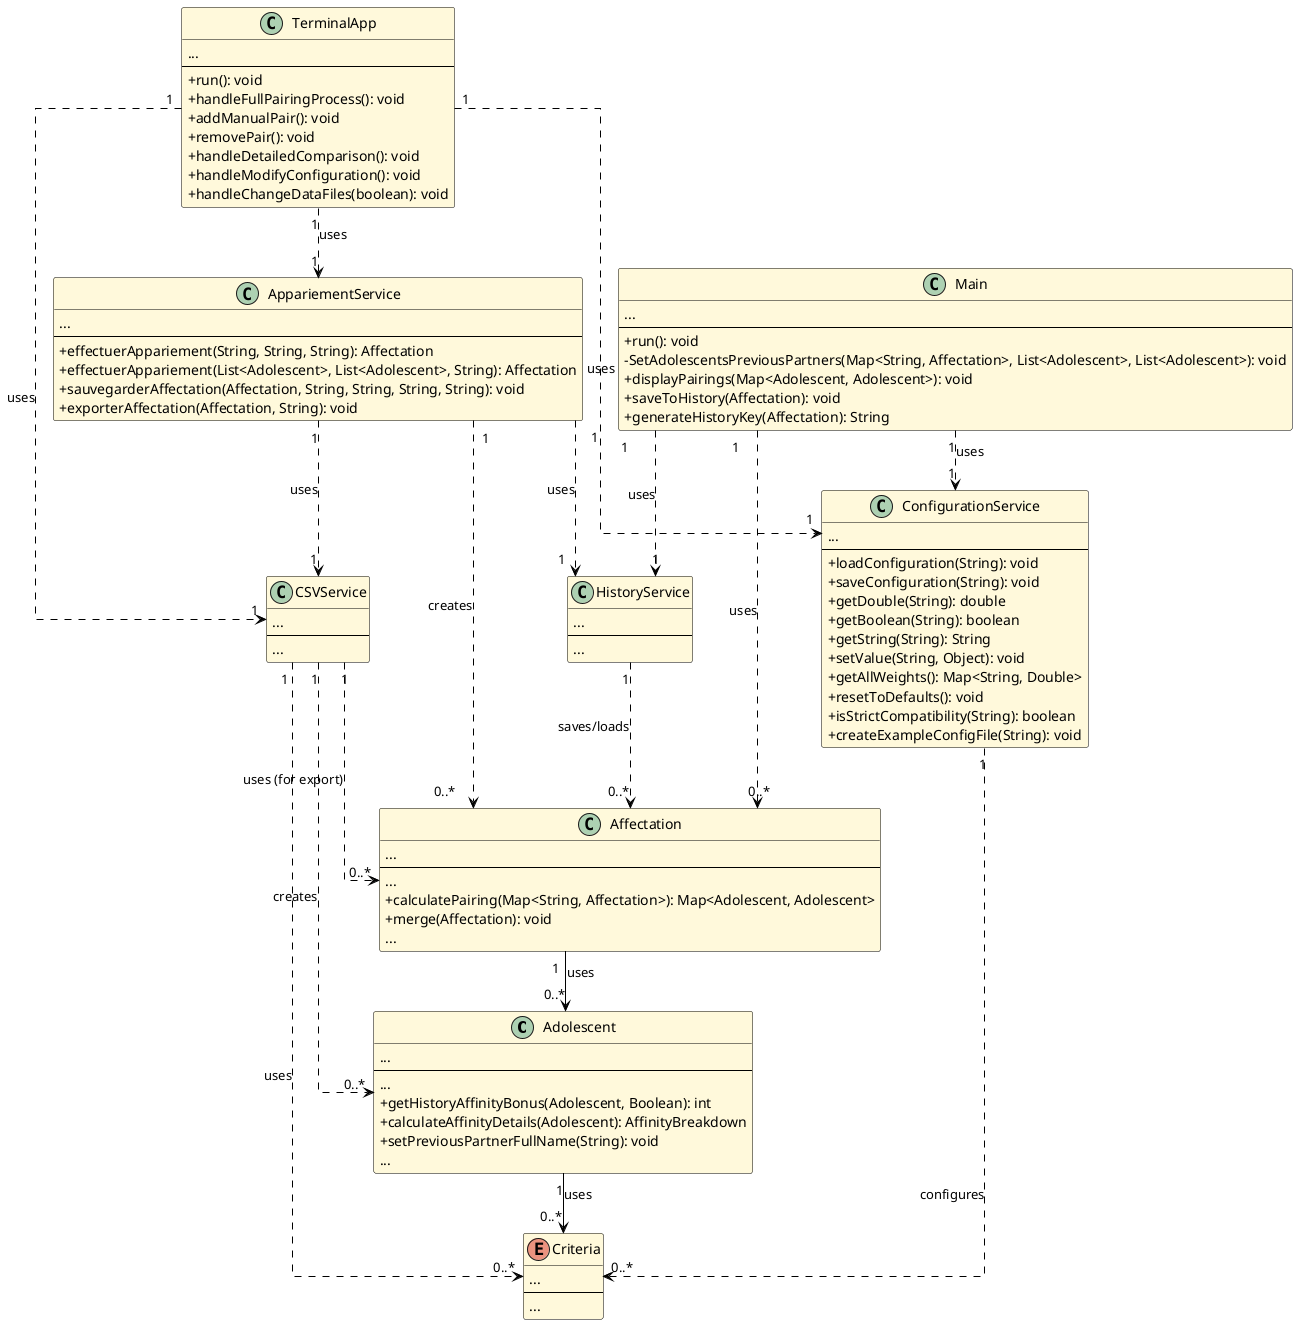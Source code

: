 @startuml SAE_UML_Version4
'!theme vibrant
skinparam backgroundColor #FFFFFF
skinparam classBackgroundColor #FFF9DB
skinparam classBorderColor #000000
skinparam classFontColor #000000
skinparam classFontSize 16
skinparam classFontStyle bold
skinparam classAttributeFontColor #000000
skinparam classAttributeFontSize 14
skinparam classAttributeFontStyle normal
skinparam classStereotypeFontColor #000000
skinparam classStereotypeFontSize 12
skinparam classStereotypeFontStyle italic
skinparam shadowing false
skinparam ArrowColor #000000
skinparam ArrowFontColor #000000
skinparam interfaceBackgroundColor #FFF9DB
skinparam interfaceBorderColor #000000
skinparam interfaceFontColor #000000
skinparam interfaceFontSize 16
skinparam interfaceFontStyle bold
skinparam interfaceStereotypeFontColor #000000
skinparam interfaceStereotypeFontSize 12
skinparam interfaceStereotypeFontStyle italic
skinparam linetype ortho
skinparam classAttributeIconSize 0

class Adolescent {
    ...
    ---
    ...
    + getHistoryAffinityBonus(Adolescent, Boolean): int
    + calculateAffinityDetails(Adolescent): AffinityBreakdown
    + setPreviousPartnerFullName(String): void
    ...
}

class Affectation {
  ...
  ---
  ...
  + calculatePairing(Map<String, Affectation>): Map<Adolescent, Adolescent>
  + merge(Affectation): void
  ...
}

enum Criteria {
  ...
  ---
  ...
}

class CSVService {
  ...
  ---
  ...
}

class HistoryService {
  ...
  ---
  ...
}

class ConfigurationService {
  ...
  ---
  + loadConfiguration(String): void
  + saveConfiguration(String): void
  + getDouble(String): double
  + getBoolean(String): boolean
  + getString(String): String
  + setValue(String, Object): void
  + getAllWeights(): Map<String, Double>
  + resetToDefaults(): void
  + isStrictCompatibility(String): boolean
  + createExampleConfigFile(String): void
}

class AppariementService {
  ...
  ---
  + effectuerAppariement(String, String, String): Affectation
  + effectuerAppariement(List<Adolescent>, List<Adolescent>, String): Affectation
  + sauvegarderAffectation(Affectation, String, String, String, String): void
  + exporterAffectation(Affectation, String): void
}

class TerminalApp {
  ...
  ---
  + run(): void
  + handleFullPairingProcess(): void
  + addManualPair(): void
  + removePair(): void
  + handleDetailedComparison(): void
  + handleModifyConfiguration(): void
  + handleChangeDataFiles(boolean): void
}

class Main {
  ...
  ---
  + run(): void
  - SetAdolescentsPreviousPartners(Map<String, Affectation>, List<Adolescent>, List<Adolescent>): void
  + displayPairings(Map<Adolescent, Adolescent>): void
  + saveToHistory(Affectation): void
  + generateHistoryKey(Affectation): String
}

Affectation "1" --> "0..*" Adolescent : uses
Adolescent "1" --> "0..*" Criteria : uses
CSVService "1" ..> "0..*" Adolescent : creates
CSVService "1" ..> "0..*" Criteria : uses
CSVService "1" ..> "0..*" Affectation : uses (for export)
HistoryService "1" ..> "0..*" Affectation : saves/loads
AppariementService "1" ..> "1" CSVService : uses
AppariementService "1" ..> "1" HistoryService : uses
AppariementService "1" ..> "0..*" Affectation : creates
ConfigurationService "1" ..> "0..*" Criteria : configures
TerminalApp "1" ..> "1" AppariementService : uses
TerminalApp "1" ..> "1" ConfigurationService : uses
TerminalApp "1" ..> "1" CSVService : uses
Main "1" ..> "1" ConfigurationService : uses
Main "1" ..> "1" HistoryService : uses
Main "1" ..> "0..*" Affectation : uses

@enduml